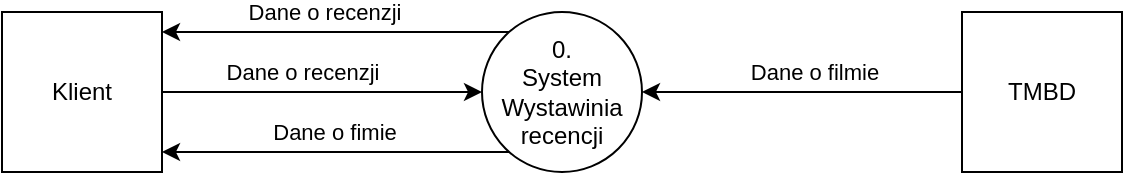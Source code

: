 <mxfile version="22.1.2" type="device">
  <diagram name="Strona-1" id="aVnTq10F7FJGn_nObgPH">
    <mxGraphModel dx="1098" dy="828" grid="1" gridSize="10" guides="1" tooltips="1" connect="1" arrows="1" fold="1" page="1" pageScale="1" pageWidth="827" pageHeight="1169" math="0" shadow="0">
      <root>
        <mxCell id="0" />
        <mxCell id="1" parent="0" />
        <mxCell id="HxZ0tnVYBvinbMBndXKt-5" style="edgeStyle=orthogonalEdgeStyle;rounded=0;orthogonalLoop=1;jettySize=auto;html=1;" parent="1" source="HxZ0tnVYBvinbMBndXKt-1" target="HxZ0tnVYBvinbMBndXKt-4" edge="1">
          <mxGeometry relative="1" as="geometry">
            <Array as="points">
              <mxPoint x="310" y="390" />
              <mxPoint x="310" y="390" />
            </Array>
          </mxGeometry>
        </mxCell>
        <mxCell id="HxZ0tnVYBvinbMBndXKt-16" value="Dane o recenzji" style="edgeLabel;html=1;align=center;verticalAlign=middle;resizable=0;points=[];" parent="HxZ0tnVYBvinbMBndXKt-5" vertex="1" connectable="0">
          <mxGeometry x="-0.236" y="1" relative="1" as="geometry">
            <mxPoint x="9" y="-9" as="offset" />
          </mxGeometry>
        </mxCell>
        <mxCell id="HxZ0tnVYBvinbMBndXKt-1" value="Klient" style="whiteSpace=wrap;html=1;aspect=fixed;" parent="1" vertex="1">
          <mxGeometry x="150" y="350" width="80" height="80" as="geometry" />
        </mxCell>
        <mxCell id="HxZ0tnVYBvinbMBndXKt-3" value="TMBD" style="whiteSpace=wrap;html=1;aspect=fixed;" parent="1" vertex="1">
          <mxGeometry x="630" y="350" width="80" height="80" as="geometry" />
        </mxCell>
        <mxCell id="HxZ0tnVYBvinbMBndXKt-18" style="edgeStyle=orthogonalEdgeStyle;rounded=0;orthogonalLoop=1;jettySize=auto;html=1;" parent="1" source="HxZ0tnVYBvinbMBndXKt-4" target="HxZ0tnVYBvinbMBndXKt-1" edge="1">
          <mxGeometry relative="1" as="geometry">
            <Array as="points">
              <mxPoint x="310" y="420" />
              <mxPoint x="310" y="420" />
            </Array>
          </mxGeometry>
        </mxCell>
        <mxCell id="HxZ0tnVYBvinbMBndXKt-20" value="Dane o fimie" style="edgeLabel;html=1;align=center;verticalAlign=middle;resizable=0;points=[];" parent="HxZ0tnVYBvinbMBndXKt-18" vertex="1" connectable="0">
          <mxGeometry x="0.007" y="-1" relative="1" as="geometry">
            <mxPoint y="-9" as="offset" />
          </mxGeometry>
        </mxCell>
        <mxCell id="HxZ0tnVYBvinbMBndXKt-19" style="edgeStyle=orthogonalEdgeStyle;rounded=0;orthogonalLoop=1;jettySize=auto;html=1;" parent="1" source="HxZ0tnVYBvinbMBndXKt-4" target="HxZ0tnVYBvinbMBndXKt-1" edge="1">
          <mxGeometry relative="1" as="geometry">
            <Array as="points">
              <mxPoint x="300" y="360" />
              <mxPoint x="300" y="360" />
            </Array>
          </mxGeometry>
        </mxCell>
        <mxCell id="HxZ0tnVYBvinbMBndXKt-21" value="Dane o recenzji" style="edgeLabel;html=1;align=center;verticalAlign=middle;resizable=0;points=[];" parent="HxZ0tnVYBvinbMBndXKt-19" vertex="1" connectable="0">
          <mxGeometry x="0.064" y="1" relative="1" as="geometry">
            <mxPoint y="-11" as="offset" />
          </mxGeometry>
        </mxCell>
        <mxCell id="HxZ0tnVYBvinbMBndXKt-4" value="0.&lt;br&gt;System Wystawinia recencji" style="ellipse;whiteSpace=wrap;html=1;aspect=fixed;" parent="1" vertex="1">
          <mxGeometry x="390" y="350" width="80" height="80" as="geometry" />
        </mxCell>
        <mxCell id="HxZ0tnVYBvinbMBndXKt-10" style="edgeStyle=orthogonalEdgeStyle;rounded=0;orthogonalLoop=1;jettySize=auto;html=1;" parent="1" source="HxZ0tnVYBvinbMBndXKt-3" target="HxZ0tnVYBvinbMBndXKt-4" edge="1">
          <mxGeometry relative="1" as="geometry">
            <mxPoint x="480" y="400" as="sourcePoint" />
            <mxPoint x="590" y="430" as="targetPoint" />
            <Array as="points" />
          </mxGeometry>
        </mxCell>
        <mxCell id="HxZ0tnVYBvinbMBndXKt-17" value="Dane o filmie" style="edgeLabel;html=1;align=center;verticalAlign=middle;resizable=0;points=[];" parent="HxZ0tnVYBvinbMBndXKt-10" vertex="1" connectable="0">
          <mxGeometry x="-0.067" y="2" relative="1" as="geometry">
            <mxPoint y="-12" as="offset" />
          </mxGeometry>
        </mxCell>
      </root>
    </mxGraphModel>
  </diagram>
</mxfile>
